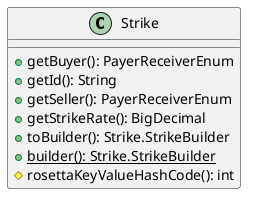 @startuml

    class Strike [[Strike.html]] {
        +getBuyer(): PayerReceiverEnum
        +getId(): String
        +getSeller(): PayerReceiverEnum
        +getStrikeRate(): BigDecimal
        +toBuilder(): Strike.StrikeBuilder
        {static} +builder(): Strike.StrikeBuilder
        #rosettaKeyValueHashCode(): int
    }

@enduml
